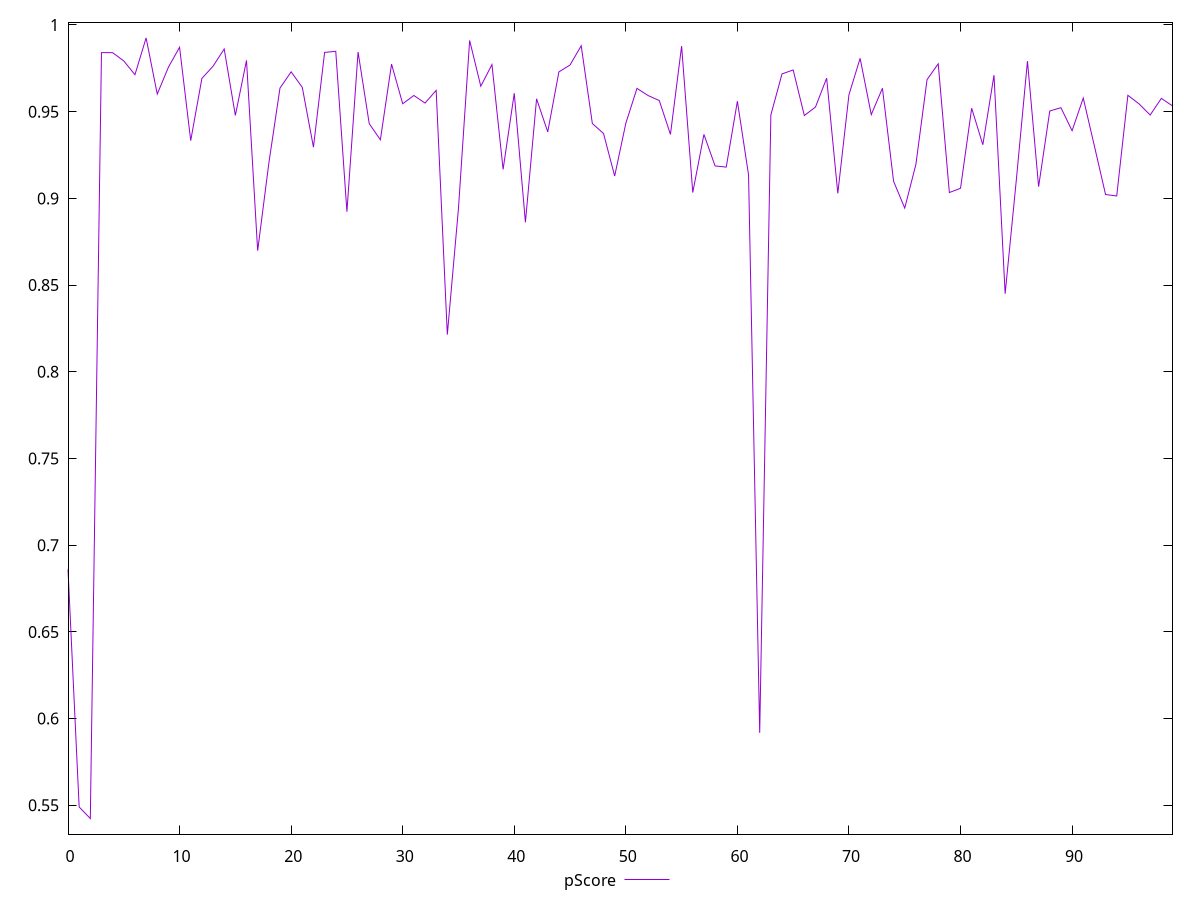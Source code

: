reset

$pScore <<EOF
0 0.6860654946995337
1 0.549035556396568
2 0.5423849543437155
3 0.9840636230078736
4 0.9840255251605835
5 0.9792529222756594
6 0.9713284381236116
7 0.9925478259652429
8 0.9601531428956757
9 0.9756496499878344
10 0.9871602394843392
11 0.9333186564709292
12 0.9691777603388336
13 0.976211566025629
14 0.9861512488029698
15 0.9478465598570488
16 0.9795727979753617
17 0.8698386097051609
18 0.9202219206007745
19 0.9636146255336836
20 0.972981176043499
21 0.9640287496640694
22 0.929528845101679
23 0.9841773314174689
24 0.9848365415385435
25 0.892316927300598
26 0.984387412307405
27 0.9431000786335044
28 0.9337971121329609
29 0.9774365097336161
30 0.954579112491959
31 0.9593464306340735
32 0.9549694969145804
33 0.9622919386074571
34 0.8214484992152378
35 0.8943562065846199
36 0.9910981696966001
37 0.9646840666582488
38 0.9771715462953181
39 0.9167090335354691
40 0.9606435430817679
41 0.8862052889907421
42 0.9574316685904124
43 0.9383443136042254
44 0.9729488161446548
45 0.9769319783618712
46 0.988014970422167
47 0.9431468627255698
48 0.9374386625110309
49 0.9129027840220284
50 0.9433104489767861
51 0.9634438394555431
52 0.9592991325215553
53 0.9564016882352748
54 0.9369174586830022
55 0.9878292808906437
56 0.9033743610605234
57 0.9368896345482831
58 0.918711705352845
59 0.9180446731242511
60 0.9560467993407955
61 0.913531345236599
62 0.5917945329771483
63 0.9481224140889497
64 0.9717961262014511
65 0.9740585996008586
66 0.9477799723208606
67 0.952694190629421
68 0.9693506821074297
69 0.9029123527135142
70 0.9597546383563383
71 0.9807908851872662
72 0.9483260720657632
73 0.9635269503487247
74 0.9098493936360726
75 0.8944275263597832
76 0.919582553842434
77 0.9684960763071216
78 0.9776050022820696
79 0.9033762867753226
80 0.9058402053342604
81 0.952005357976087
82 0.9309270644659606
83 0.9710608711584976
84 0.8450245741653843
85 0.9105033255263436
86 0.9791552664147691
87 0.9067787997639499
88 0.9504256374587166
89 0.9522917840892627
90 0.9390262271987463
91 0.9578670788521513
92 0.9301868892209898
93 0.9022282026336802
94 0.9013989260600046
95 0.9594434192568819
96 0.9545239486321582
97 0.9480655029756784
98 0.9576628406408325
99 0.953352531865163
EOF

set key outside below
set xrange [0:99]
set yrange [0.5333816969112849:1.0015510833976735]
set trange [0.5333816969112849:1.0015510833976735]
set terminal svg size 640, 500 enhanced background rgb 'white'
set output "report/report_00029_2021-02-24T13-36-40.390Z/mainthread-work-breakdown/samples/agenda/pScore/values.svg"

plot $pScore title "pScore" with line

reset
